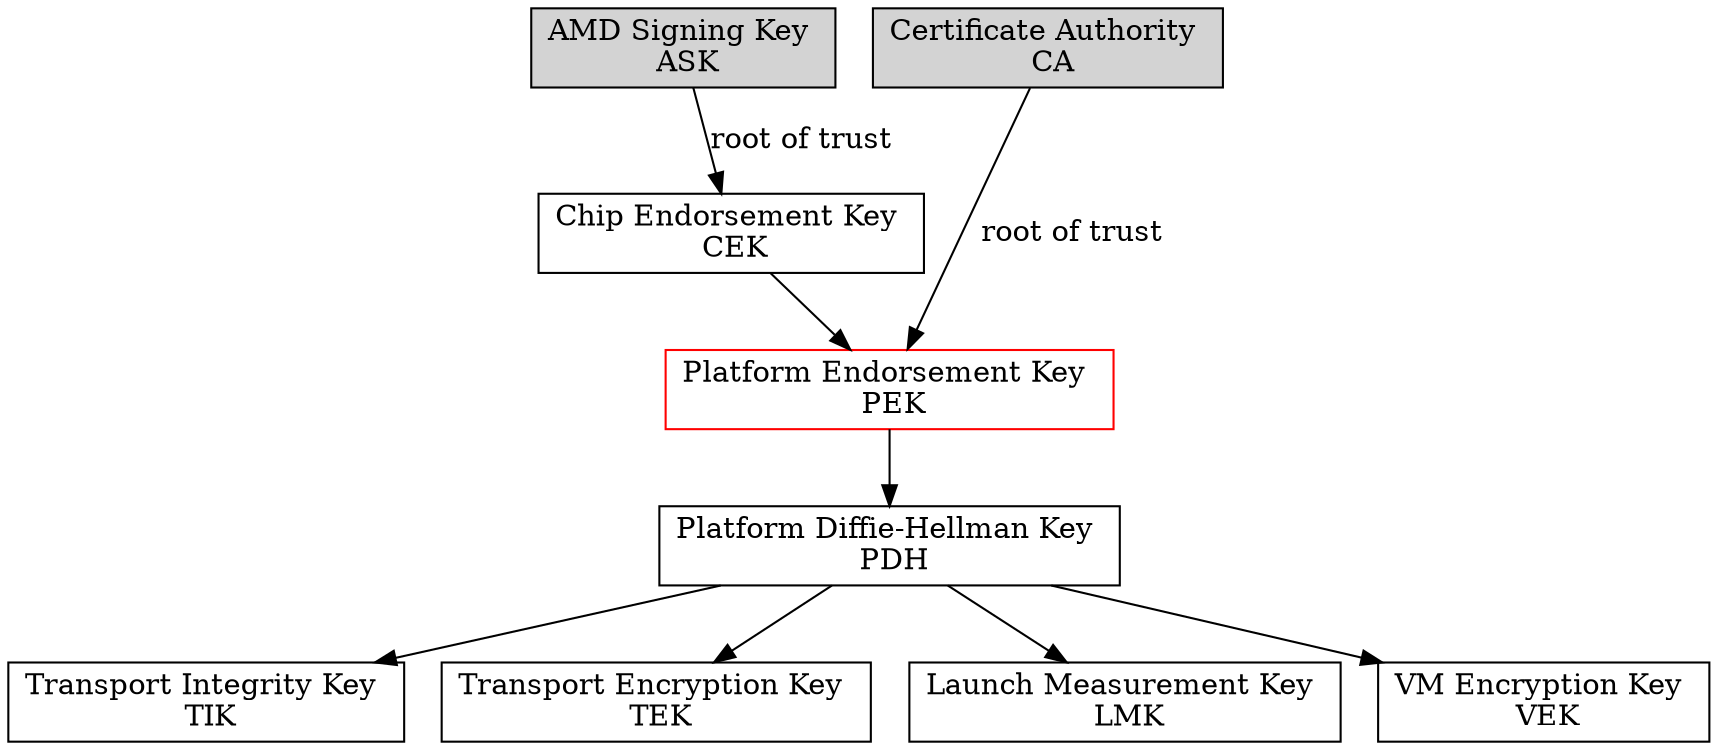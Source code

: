 digraph keys
{
	node[shape = box];

	ASK -> CEK[label = "root of trust"];
	CEK -> PEK -> PDH;
	ASK[label = "AMD Signing Key \n ASK"; style = filled];
	CEK[label = "Chip Endorsement Key \n CEK"];
	PEK[label = "Platform Endorsement Key \n PEK", color = red];
	PDH[label = "Platform Diffie-Hellman Key \n PDH"];

	CA -> PEK[label = "root of trust"];
	CA[label = "Certificate Authority \n CA"; style = filled];

	{rank = same; ASK; CA}

	PDH -> TIK; TIK[label = "Transport Integrity Key \n TIK"];
	PDH -> TEK; TEK[label = "Transport Encryption Key \n TEK"];
	PDH -> LMK; LMK[label = "Launch Measurement Key \n LMK"]
	PDH -> VEK; VEK[label = "VM Encryption Key \n VEK"];
}